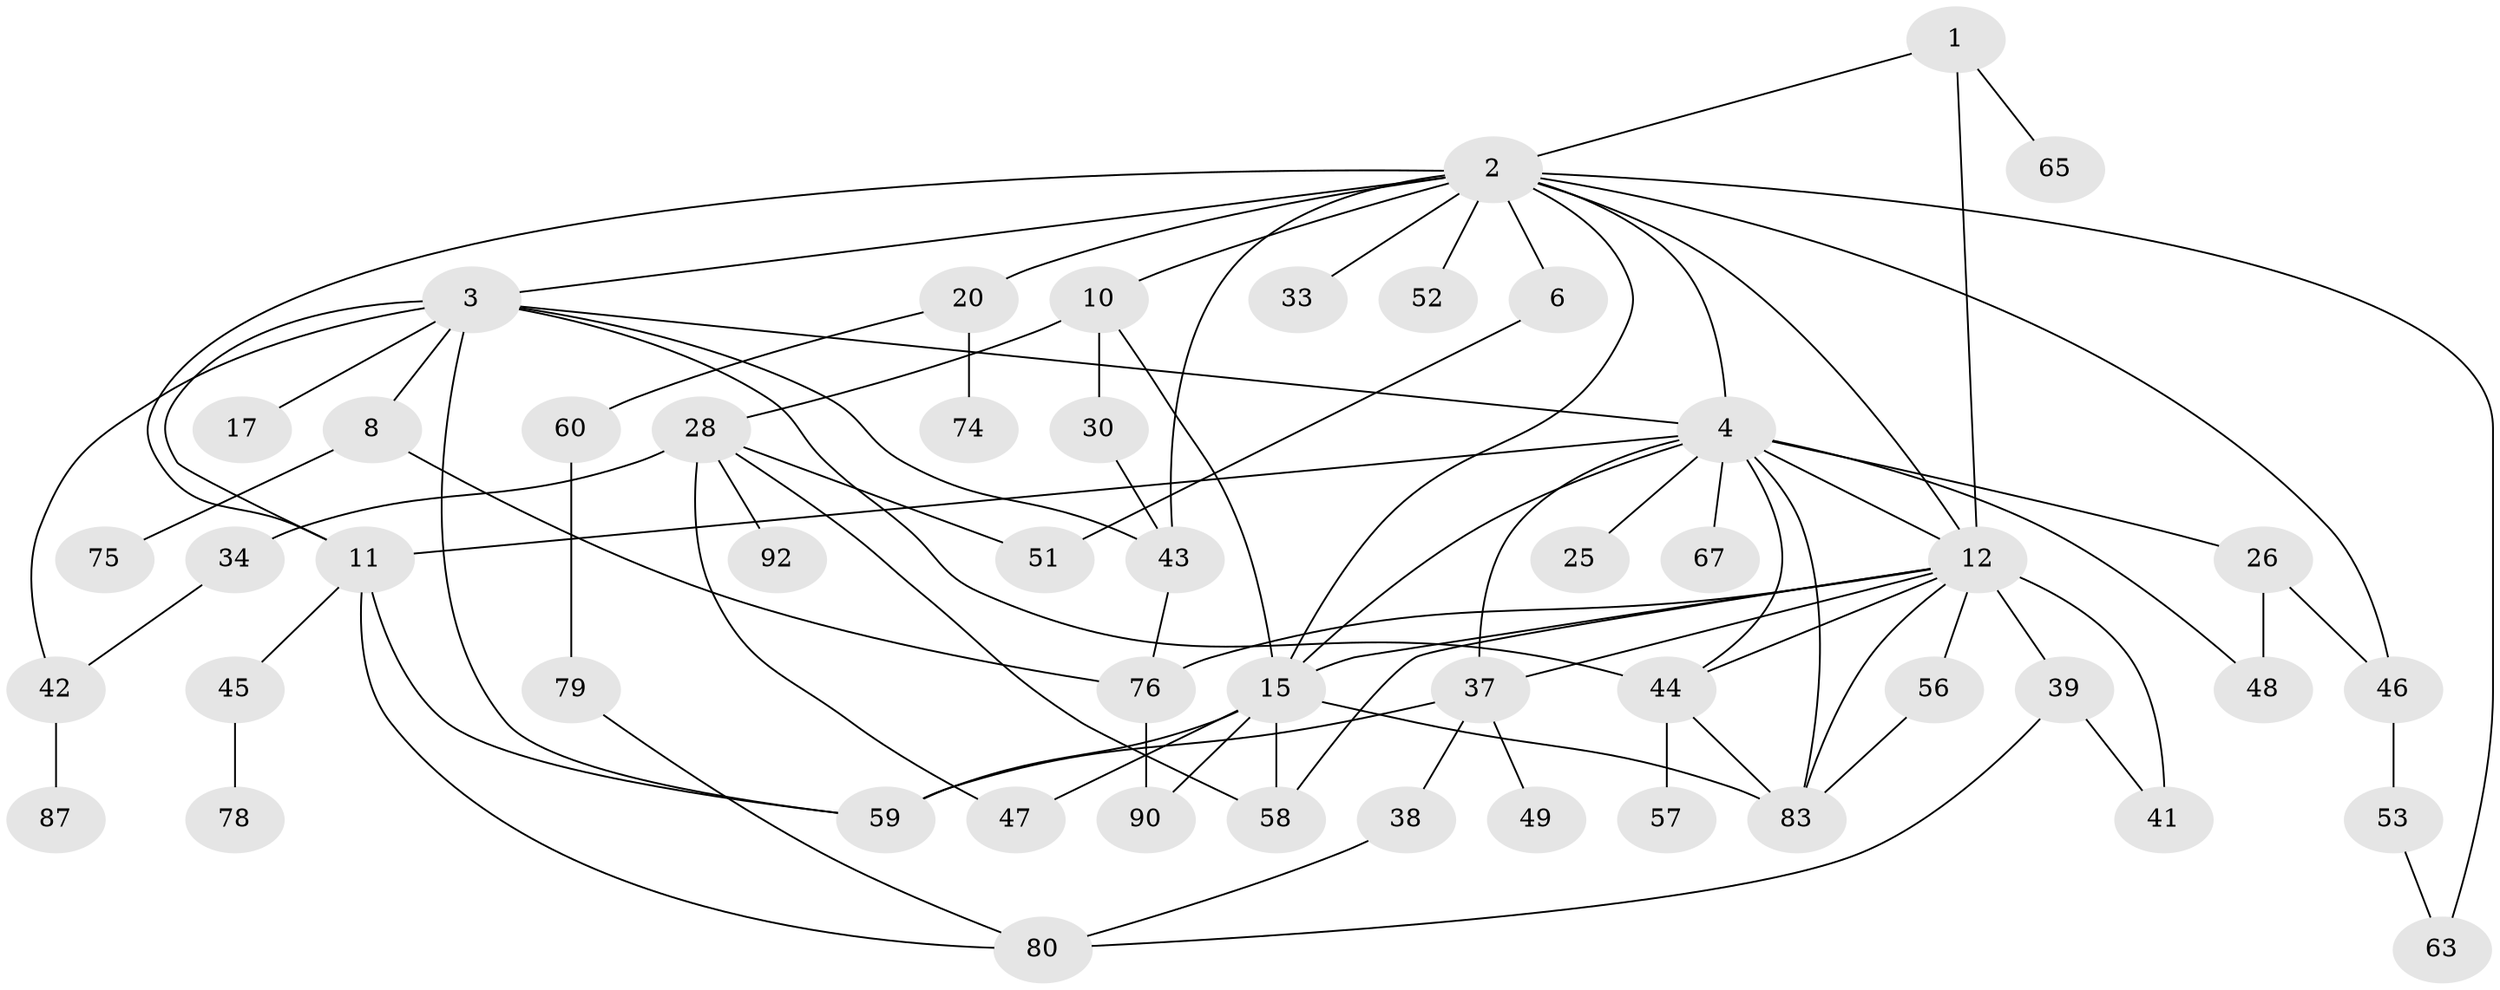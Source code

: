 // original degree distribution, {3: 0.17647058823529413, 9: 0.00980392156862745, 7: 0.0196078431372549, 8: 0.00980392156862745, 5: 0.06862745098039216, 2: 0.29411764705882354, 4: 0.13725490196078433, 6: 0.029411764705882353, 1: 0.2549019607843137}
// Generated by graph-tools (version 1.1) at 2025/13/03/09/25 04:13:17]
// undirected, 51 vertices, 85 edges
graph export_dot {
graph [start="1"]
  node [color=gray90,style=filled];
  1 [super="+70"];
  2 [super="+5"];
  3 [super="+54+99+21+7"];
  4 [super="+14+94+22+40+23"];
  6;
  8 [super="+64+84+82"];
  10;
  11 [super="+18+98"];
  12 [super="+13+50+16+69"];
  15 [super="+24+93"];
  17;
  20 [super="+35"];
  25;
  26 [super="+85"];
  28 [super="+32"];
  30;
  33;
  34 [super="+77+55"];
  37;
  38;
  39;
  41;
  42;
  43 [super="+95+88"];
  44 [super="+73"];
  45;
  46;
  47;
  48;
  49;
  51;
  52;
  53 [super="+101"];
  56;
  57;
  58 [super="+71"];
  59 [super="+62"];
  60;
  63;
  65;
  67;
  74;
  75;
  76 [super="+102"];
  78;
  79;
  80 [super="+97"];
  83 [super="+89"];
  87;
  90 [super="+96"];
  92;
  1 -- 2;
  1 -- 65;
  1 -- 12;
  2 -- 3;
  2 -- 4;
  2 -- 10;
  2 -- 11;
  2 -- 12;
  2 -- 20;
  2 -- 46;
  2 -- 33;
  2 -- 52;
  2 -- 6;
  2 -- 43;
  2 -- 63;
  2 -- 15;
  3 -- 17;
  3 -- 11;
  3 -- 59;
  3 -- 4;
  3 -- 44;
  3 -- 43;
  3 -- 8;
  3 -- 42;
  4 -- 37;
  4 -- 67;
  4 -- 25;
  4 -- 26;
  4 -- 44 [weight=2];
  4 -- 11;
  4 -- 12;
  4 -- 48;
  4 -- 83;
  4 -- 15;
  6 -- 51;
  8 -- 76;
  8 -- 75;
  10 -- 28;
  10 -- 30;
  10 -- 15;
  11 -- 45;
  11 -- 59;
  11 -- 80;
  12 -- 44;
  12 -- 76;
  12 -- 83;
  12 -- 37;
  12 -- 39 [weight=2];
  12 -- 56;
  12 -- 41;
  12 -- 58;
  12 -- 15;
  15 -- 47;
  15 -- 83;
  15 -- 90;
  15 -- 58;
  15 -- 59 [weight=2];
  20 -- 60;
  20 -- 74;
  26 -- 48;
  26 -- 46;
  28 -- 47;
  28 -- 34;
  28 -- 51;
  28 -- 58;
  28 -- 92;
  30 -- 43;
  34 -- 42;
  37 -- 38;
  37 -- 49;
  37 -- 59;
  38 -- 80;
  39 -- 41;
  39 -- 80;
  42 -- 87;
  43 -- 76;
  44 -- 57;
  44 -- 83;
  45 -- 78;
  46 -- 53;
  53 -- 63;
  56 -- 83;
  60 -- 79;
  76 -- 90;
  79 -- 80;
}
